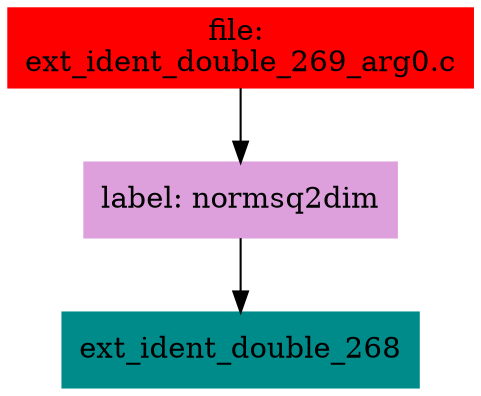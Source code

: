digraph G {
node [shape=box]

0 [label="file: 
ext_ident_double_269_arg0.c",color=red, style=filled]
1 [label="label: normsq2dim",color=plum, style=filled]
0 -> 1
2 [label="ext_ident_double_268",color=cyan4, style=filled]
1 -> 2


}

